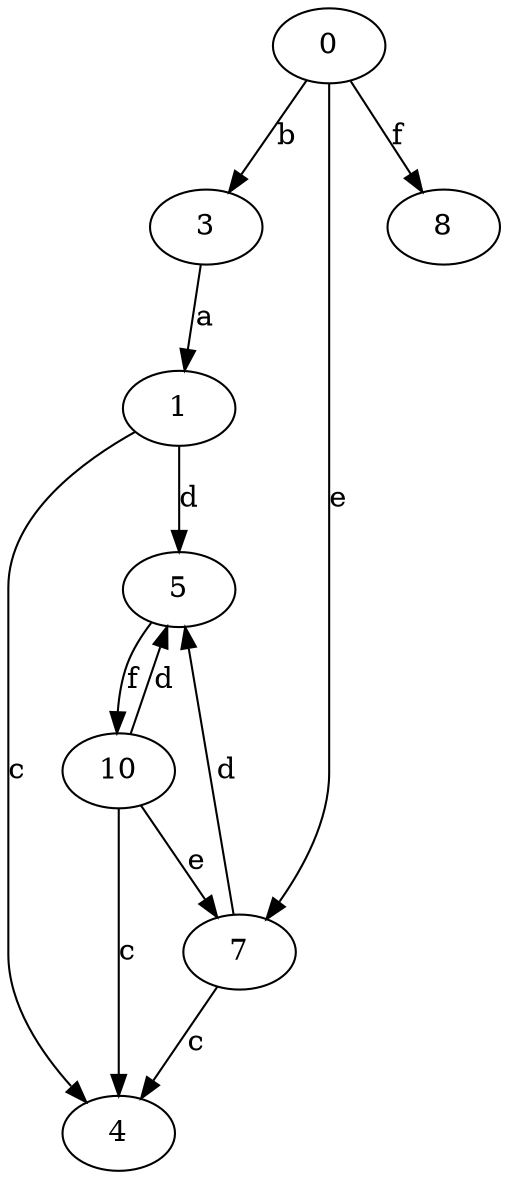 strict digraph  {
0;
1;
3;
4;
5;
7;
8;
10;
0 -> 3  [label=b];
0 -> 7  [label=e];
0 -> 8  [label=f];
1 -> 4  [label=c];
1 -> 5  [label=d];
3 -> 1  [label=a];
5 -> 10  [label=f];
7 -> 4  [label=c];
7 -> 5  [label=d];
10 -> 4  [label=c];
10 -> 5  [label=d];
10 -> 7  [label=e];
}
